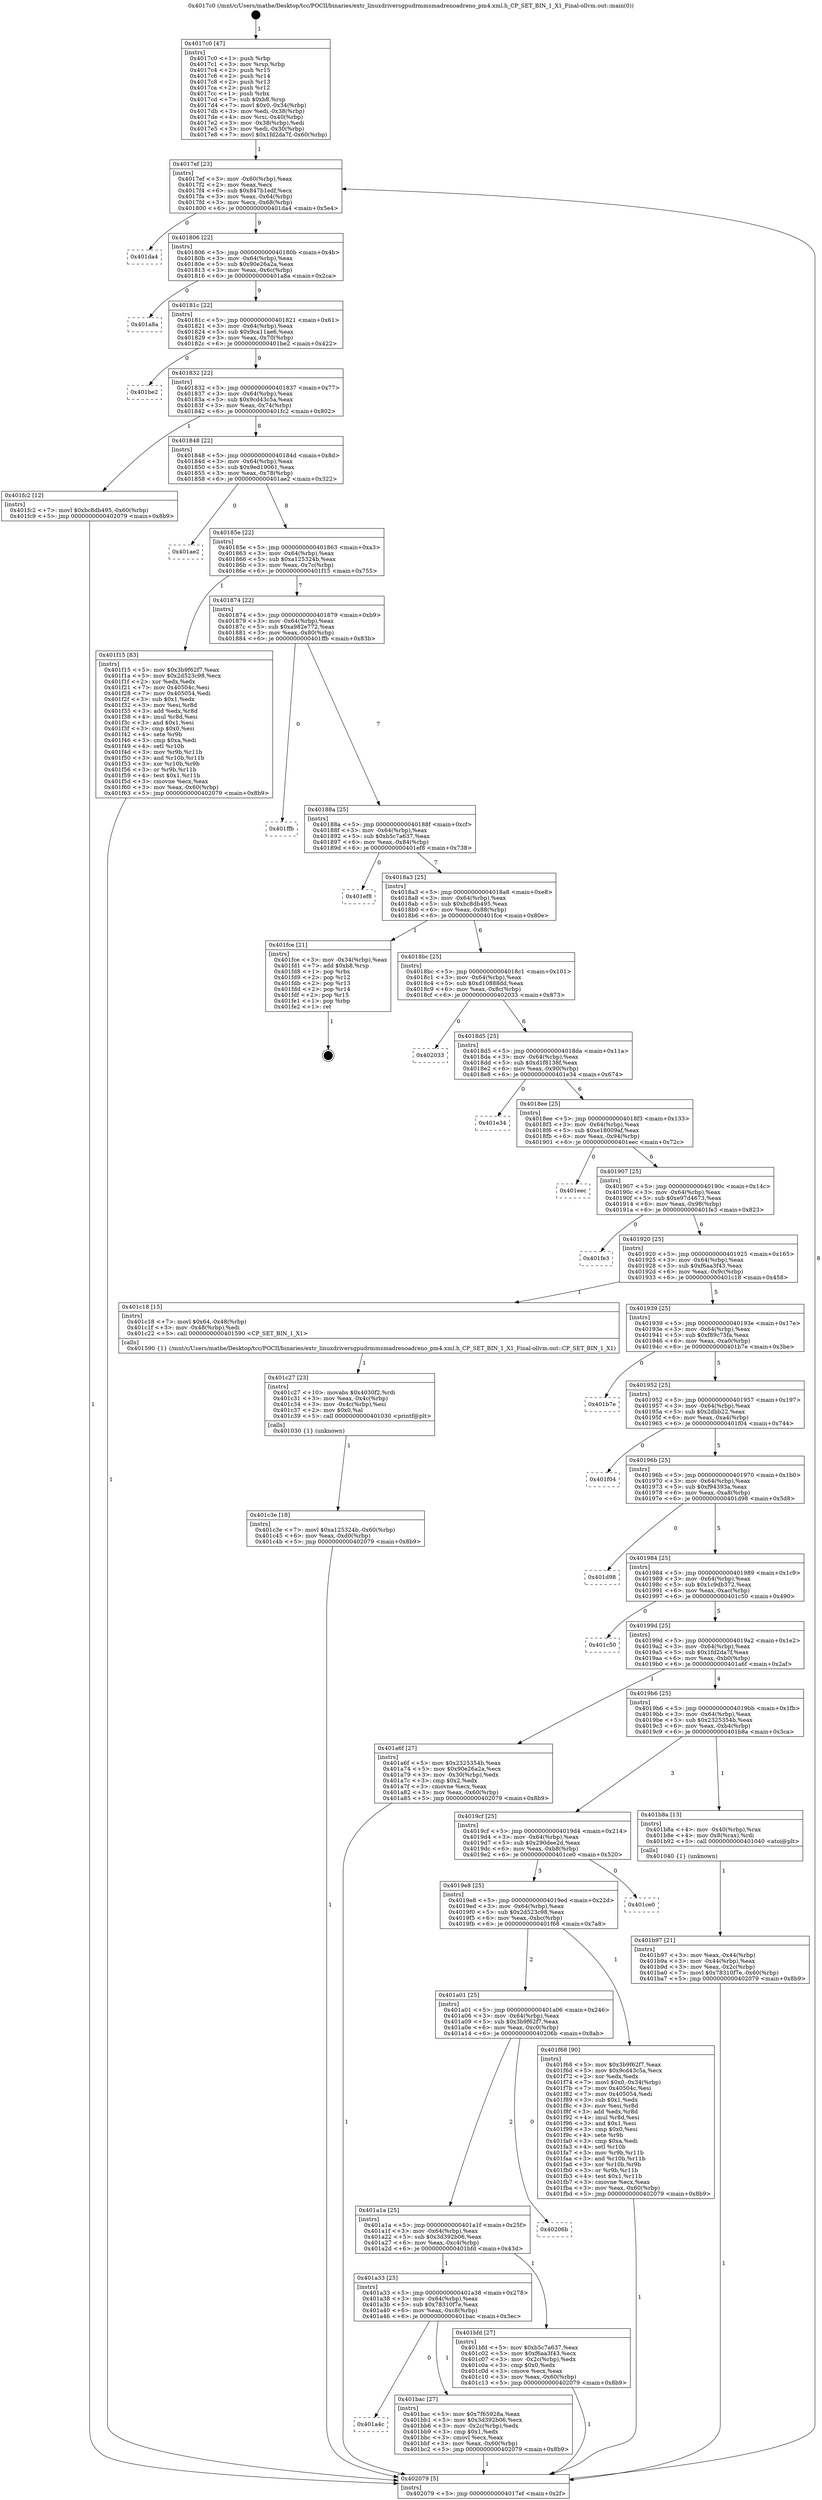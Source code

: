 digraph "0x4017c0" {
  label = "0x4017c0 (/mnt/c/Users/mathe/Desktop/tcc/POCII/binaries/extr_linuxdriversgpudrmmsmadrenoadreno_pm4.xml.h_CP_SET_BIN_1_X1_Final-ollvm.out::main(0))"
  labelloc = "t"
  node[shape=record]

  Entry [label="",width=0.3,height=0.3,shape=circle,fillcolor=black,style=filled]
  "0x4017ef" [label="{
     0x4017ef [23]\l
     | [instrs]\l
     &nbsp;&nbsp;0x4017ef \<+3\>: mov -0x60(%rbp),%eax\l
     &nbsp;&nbsp;0x4017f2 \<+2\>: mov %eax,%ecx\l
     &nbsp;&nbsp;0x4017f4 \<+6\>: sub $0x847b1edf,%ecx\l
     &nbsp;&nbsp;0x4017fa \<+3\>: mov %eax,-0x64(%rbp)\l
     &nbsp;&nbsp;0x4017fd \<+3\>: mov %ecx,-0x68(%rbp)\l
     &nbsp;&nbsp;0x401800 \<+6\>: je 0000000000401da4 \<main+0x5e4\>\l
  }"]
  "0x401da4" [label="{
     0x401da4\l
  }", style=dashed]
  "0x401806" [label="{
     0x401806 [22]\l
     | [instrs]\l
     &nbsp;&nbsp;0x401806 \<+5\>: jmp 000000000040180b \<main+0x4b\>\l
     &nbsp;&nbsp;0x40180b \<+3\>: mov -0x64(%rbp),%eax\l
     &nbsp;&nbsp;0x40180e \<+5\>: sub $0x90e26a2a,%eax\l
     &nbsp;&nbsp;0x401813 \<+3\>: mov %eax,-0x6c(%rbp)\l
     &nbsp;&nbsp;0x401816 \<+6\>: je 0000000000401a8a \<main+0x2ca\>\l
  }"]
  Exit [label="",width=0.3,height=0.3,shape=circle,fillcolor=black,style=filled,peripheries=2]
  "0x401a8a" [label="{
     0x401a8a\l
  }", style=dashed]
  "0x40181c" [label="{
     0x40181c [22]\l
     | [instrs]\l
     &nbsp;&nbsp;0x40181c \<+5\>: jmp 0000000000401821 \<main+0x61\>\l
     &nbsp;&nbsp;0x401821 \<+3\>: mov -0x64(%rbp),%eax\l
     &nbsp;&nbsp;0x401824 \<+5\>: sub $0x9ca11ae6,%eax\l
     &nbsp;&nbsp;0x401829 \<+3\>: mov %eax,-0x70(%rbp)\l
     &nbsp;&nbsp;0x40182c \<+6\>: je 0000000000401be2 \<main+0x422\>\l
  }"]
  "0x401c3e" [label="{
     0x401c3e [18]\l
     | [instrs]\l
     &nbsp;&nbsp;0x401c3e \<+7\>: movl $0xa125324b,-0x60(%rbp)\l
     &nbsp;&nbsp;0x401c45 \<+6\>: mov %eax,-0xd0(%rbp)\l
     &nbsp;&nbsp;0x401c4b \<+5\>: jmp 0000000000402079 \<main+0x8b9\>\l
  }"]
  "0x401be2" [label="{
     0x401be2\l
  }", style=dashed]
  "0x401832" [label="{
     0x401832 [22]\l
     | [instrs]\l
     &nbsp;&nbsp;0x401832 \<+5\>: jmp 0000000000401837 \<main+0x77\>\l
     &nbsp;&nbsp;0x401837 \<+3\>: mov -0x64(%rbp),%eax\l
     &nbsp;&nbsp;0x40183a \<+5\>: sub $0x9cd43c5a,%eax\l
     &nbsp;&nbsp;0x40183f \<+3\>: mov %eax,-0x74(%rbp)\l
     &nbsp;&nbsp;0x401842 \<+6\>: je 0000000000401fc2 \<main+0x802\>\l
  }"]
  "0x401c27" [label="{
     0x401c27 [23]\l
     | [instrs]\l
     &nbsp;&nbsp;0x401c27 \<+10\>: movabs $0x4030f2,%rdi\l
     &nbsp;&nbsp;0x401c31 \<+3\>: mov %eax,-0x4c(%rbp)\l
     &nbsp;&nbsp;0x401c34 \<+3\>: mov -0x4c(%rbp),%esi\l
     &nbsp;&nbsp;0x401c37 \<+2\>: mov $0x0,%al\l
     &nbsp;&nbsp;0x401c39 \<+5\>: call 0000000000401030 \<printf@plt\>\l
     | [calls]\l
     &nbsp;&nbsp;0x401030 \{1\} (unknown)\l
  }"]
  "0x401fc2" [label="{
     0x401fc2 [12]\l
     | [instrs]\l
     &nbsp;&nbsp;0x401fc2 \<+7\>: movl $0xbc8db495,-0x60(%rbp)\l
     &nbsp;&nbsp;0x401fc9 \<+5\>: jmp 0000000000402079 \<main+0x8b9\>\l
  }"]
  "0x401848" [label="{
     0x401848 [22]\l
     | [instrs]\l
     &nbsp;&nbsp;0x401848 \<+5\>: jmp 000000000040184d \<main+0x8d\>\l
     &nbsp;&nbsp;0x40184d \<+3\>: mov -0x64(%rbp),%eax\l
     &nbsp;&nbsp;0x401850 \<+5\>: sub $0x9ed19061,%eax\l
     &nbsp;&nbsp;0x401855 \<+3\>: mov %eax,-0x78(%rbp)\l
     &nbsp;&nbsp;0x401858 \<+6\>: je 0000000000401ae2 \<main+0x322\>\l
  }"]
  "0x401a4c" [label="{
     0x401a4c\l
  }", style=dashed]
  "0x401ae2" [label="{
     0x401ae2\l
  }", style=dashed]
  "0x40185e" [label="{
     0x40185e [22]\l
     | [instrs]\l
     &nbsp;&nbsp;0x40185e \<+5\>: jmp 0000000000401863 \<main+0xa3\>\l
     &nbsp;&nbsp;0x401863 \<+3\>: mov -0x64(%rbp),%eax\l
     &nbsp;&nbsp;0x401866 \<+5\>: sub $0xa125324b,%eax\l
     &nbsp;&nbsp;0x40186b \<+3\>: mov %eax,-0x7c(%rbp)\l
     &nbsp;&nbsp;0x40186e \<+6\>: je 0000000000401f15 \<main+0x755\>\l
  }"]
  "0x401bac" [label="{
     0x401bac [27]\l
     | [instrs]\l
     &nbsp;&nbsp;0x401bac \<+5\>: mov $0x7f65928a,%eax\l
     &nbsp;&nbsp;0x401bb1 \<+5\>: mov $0x3d392b06,%ecx\l
     &nbsp;&nbsp;0x401bb6 \<+3\>: mov -0x2c(%rbp),%edx\l
     &nbsp;&nbsp;0x401bb9 \<+3\>: cmp $0x1,%edx\l
     &nbsp;&nbsp;0x401bbc \<+3\>: cmovl %ecx,%eax\l
     &nbsp;&nbsp;0x401bbf \<+3\>: mov %eax,-0x60(%rbp)\l
     &nbsp;&nbsp;0x401bc2 \<+5\>: jmp 0000000000402079 \<main+0x8b9\>\l
  }"]
  "0x401f15" [label="{
     0x401f15 [83]\l
     | [instrs]\l
     &nbsp;&nbsp;0x401f15 \<+5\>: mov $0x3b9f62f7,%eax\l
     &nbsp;&nbsp;0x401f1a \<+5\>: mov $0x2d523c98,%ecx\l
     &nbsp;&nbsp;0x401f1f \<+2\>: xor %edx,%edx\l
     &nbsp;&nbsp;0x401f21 \<+7\>: mov 0x40504c,%esi\l
     &nbsp;&nbsp;0x401f28 \<+7\>: mov 0x405054,%edi\l
     &nbsp;&nbsp;0x401f2f \<+3\>: sub $0x1,%edx\l
     &nbsp;&nbsp;0x401f32 \<+3\>: mov %esi,%r8d\l
     &nbsp;&nbsp;0x401f35 \<+3\>: add %edx,%r8d\l
     &nbsp;&nbsp;0x401f38 \<+4\>: imul %r8d,%esi\l
     &nbsp;&nbsp;0x401f3c \<+3\>: and $0x1,%esi\l
     &nbsp;&nbsp;0x401f3f \<+3\>: cmp $0x0,%esi\l
     &nbsp;&nbsp;0x401f42 \<+4\>: sete %r9b\l
     &nbsp;&nbsp;0x401f46 \<+3\>: cmp $0xa,%edi\l
     &nbsp;&nbsp;0x401f49 \<+4\>: setl %r10b\l
     &nbsp;&nbsp;0x401f4d \<+3\>: mov %r9b,%r11b\l
     &nbsp;&nbsp;0x401f50 \<+3\>: and %r10b,%r11b\l
     &nbsp;&nbsp;0x401f53 \<+3\>: xor %r10b,%r9b\l
     &nbsp;&nbsp;0x401f56 \<+3\>: or %r9b,%r11b\l
     &nbsp;&nbsp;0x401f59 \<+4\>: test $0x1,%r11b\l
     &nbsp;&nbsp;0x401f5d \<+3\>: cmovne %ecx,%eax\l
     &nbsp;&nbsp;0x401f60 \<+3\>: mov %eax,-0x60(%rbp)\l
     &nbsp;&nbsp;0x401f63 \<+5\>: jmp 0000000000402079 \<main+0x8b9\>\l
  }"]
  "0x401874" [label="{
     0x401874 [22]\l
     | [instrs]\l
     &nbsp;&nbsp;0x401874 \<+5\>: jmp 0000000000401879 \<main+0xb9\>\l
     &nbsp;&nbsp;0x401879 \<+3\>: mov -0x64(%rbp),%eax\l
     &nbsp;&nbsp;0x40187c \<+5\>: sub $0xa982e772,%eax\l
     &nbsp;&nbsp;0x401881 \<+3\>: mov %eax,-0x80(%rbp)\l
     &nbsp;&nbsp;0x401884 \<+6\>: je 0000000000401ffb \<main+0x83b\>\l
  }"]
  "0x401a33" [label="{
     0x401a33 [25]\l
     | [instrs]\l
     &nbsp;&nbsp;0x401a33 \<+5\>: jmp 0000000000401a38 \<main+0x278\>\l
     &nbsp;&nbsp;0x401a38 \<+3\>: mov -0x64(%rbp),%eax\l
     &nbsp;&nbsp;0x401a3b \<+5\>: sub $0x78310f7e,%eax\l
     &nbsp;&nbsp;0x401a40 \<+6\>: mov %eax,-0xc8(%rbp)\l
     &nbsp;&nbsp;0x401a46 \<+6\>: je 0000000000401bac \<main+0x3ec\>\l
  }"]
  "0x401ffb" [label="{
     0x401ffb\l
  }", style=dashed]
  "0x40188a" [label="{
     0x40188a [25]\l
     | [instrs]\l
     &nbsp;&nbsp;0x40188a \<+5\>: jmp 000000000040188f \<main+0xcf\>\l
     &nbsp;&nbsp;0x40188f \<+3\>: mov -0x64(%rbp),%eax\l
     &nbsp;&nbsp;0x401892 \<+5\>: sub $0xb5c7a637,%eax\l
     &nbsp;&nbsp;0x401897 \<+6\>: mov %eax,-0x84(%rbp)\l
     &nbsp;&nbsp;0x40189d \<+6\>: je 0000000000401ef8 \<main+0x738\>\l
  }"]
  "0x401bfd" [label="{
     0x401bfd [27]\l
     | [instrs]\l
     &nbsp;&nbsp;0x401bfd \<+5\>: mov $0xb5c7a637,%eax\l
     &nbsp;&nbsp;0x401c02 \<+5\>: mov $0xf6aa3f43,%ecx\l
     &nbsp;&nbsp;0x401c07 \<+3\>: mov -0x2c(%rbp),%edx\l
     &nbsp;&nbsp;0x401c0a \<+3\>: cmp $0x0,%edx\l
     &nbsp;&nbsp;0x401c0d \<+3\>: cmove %ecx,%eax\l
     &nbsp;&nbsp;0x401c10 \<+3\>: mov %eax,-0x60(%rbp)\l
     &nbsp;&nbsp;0x401c13 \<+5\>: jmp 0000000000402079 \<main+0x8b9\>\l
  }"]
  "0x401ef8" [label="{
     0x401ef8\l
  }", style=dashed]
  "0x4018a3" [label="{
     0x4018a3 [25]\l
     | [instrs]\l
     &nbsp;&nbsp;0x4018a3 \<+5\>: jmp 00000000004018a8 \<main+0xe8\>\l
     &nbsp;&nbsp;0x4018a8 \<+3\>: mov -0x64(%rbp),%eax\l
     &nbsp;&nbsp;0x4018ab \<+5\>: sub $0xbc8db495,%eax\l
     &nbsp;&nbsp;0x4018b0 \<+6\>: mov %eax,-0x88(%rbp)\l
     &nbsp;&nbsp;0x4018b6 \<+6\>: je 0000000000401fce \<main+0x80e\>\l
  }"]
  "0x401a1a" [label="{
     0x401a1a [25]\l
     | [instrs]\l
     &nbsp;&nbsp;0x401a1a \<+5\>: jmp 0000000000401a1f \<main+0x25f\>\l
     &nbsp;&nbsp;0x401a1f \<+3\>: mov -0x64(%rbp),%eax\l
     &nbsp;&nbsp;0x401a22 \<+5\>: sub $0x3d392b06,%eax\l
     &nbsp;&nbsp;0x401a27 \<+6\>: mov %eax,-0xc4(%rbp)\l
     &nbsp;&nbsp;0x401a2d \<+6\>: je 0000000000401bfd \<main+0x43d\>\l
  }"]
  "0x401fce" [label="{
     0x401fce [21]\l
     | [instrs]\l
     &nbsp;&nbsp;0x401fce \<+3\>: mov -0x34(%rbp),%eax\l
     &nbsp;&nbsp;0x401fd1 \<+7\>: add $0xb8,%rsp\l
     &nbsp;&nbsp;0x401fd8 \<+1\>: pop %rbx\l
     &nbsp;&nbsp;0x401fd9 \<+2\>: pop %r12\l
     &nbsp;&nbsp;0x401fdb \<+2\>: pop %r13\l
     &nbsp;&nbsp;0x401fdd \<+2\>: pop %r14\l
     &nbsp;&nbsp;0x401fdf \<+2\>: pop %r15\l
     &nbsp;&nbsp;0x401fe1 \<+1\>: pop %rbp\l
     &nbsp;&nbsp;0x401fe2 \<+1\>: ret\l
  }"]
  "0x4018bc" [label="{
     0x4018bc [25]\l
     | [instrs]\l
     &nbsp;&nbsp;0x4018bc \<+5\>: jmp 00000000004018c1 \<main+0x101\>\l
     &nbsp;&nbsp;0x4018c1 \<+3\>: mov -0x64(%rbp),%eax\l
     &nbsp;&nbsp;0x4018c4 \<+5\>: sub $0xd10888dd,%eax\l
     &nbsp;&nbsp;0x4018c9 \<+6\>: mov %eax,-0x8c(%rbp)\l
     &nbsp;&nbsp;0x4018cf \<+6\>: je 0000000000402033 \<main+0x873\>\l
  }"]
  "0x40206b" [label="{
     0x40206b\l
  }", style=dashed]
  "0x402033" [label="{
     0x402033\l
  }", style=dashed]
  "0x4018d5" [label="{
     0x4018d5 [25]\l
     | [instrs]\l
     &nbsp;&nbsp;0x4018d5 \<+5\>: jmp 00000000004018da \<main+0x11a\>\l
     &nbsp;&nbsp;0x4018da \<+3\>: mov -0x64(%rbp),%eax\l
     &nbsp;&nbsp;0x4018dd \<+5\>: sub $0xd1f8138f,%eax\l
     &nbsp;&nbsp;0x4018e2 \<+6\>: mov %eax,-0x90(%rbp)\l
     &nbsp;&nbsp;0x4018e8 \<+6\>: je 0000000000401e34 \<main+0x674\>\l
  }"]
  "0x401a01" [label="{
     0x401a01 [25]\l
     | [instrs]\l
     &nbsp;&nbsp;0x401a01 \<+5\>: jmp 0000000000401a06 \<main+0x246\>\l
     &nbsp;&nbsp;0x401a06 \<+3\>: mov -0x64(%rbp),%eax\l
     &nbsp;&nbsp;0x401a09 \<+5\>: sub $0x3b9f62f7,%eax\l
     &nbsp;&nbsp;0x401a0e \<+6\>: mov %eax,-0xc0(%rbp)\l
     &nbsp;&nbsp;0x401a14 \<+6\>: je 000000000040206b \<main+0x8ab\>\l
  }"]
  "0x401e34" [label="{
     0x401e34\l
  }", style=dashed]
  "0x4018ee" [label="{
     0x4018ee [25]\l
     | [instrs]\l
     &nbsp;&nbsp;0x4018ee \<+5\>: jmp 00000000004018f3 \<main+0x133\>\l
     &nbsp;&nbsp;0x4018f3 \<+3\>: mov -0x64(%rbp),%eax\l
     &nbsp;&nbsp;0x4018f6 \<+5\>: sub $0xe18009af,%eax\l
     &nbsp;&nbsp;0x4018fb \<+6\>: mov %eax,-0x94(%rbp)\l
     &nbsp;&nbsp;0x401901 \<+6\>: je 0000000000401eec \<main+0x72c\>\l
  }"]
  "0x401f68" [label="{
     0x401f68 [90]\l
     | [instrs]\l
     &nbsp;&nbsp;0x401f68 \<+5\>: mov $0x3b9f62f7,%eax\l
     &nbsp;&nbsp;0x401f6d \<+5\>: mov $0x9cd43c5a,%ecx\l
     &nbsp;&nbsp;0x401f72 \<+2\>: xor %edx,%edx\l
     &nbsp;&nbsp;0x401f74 \<+7\>: movl $0x0,-0x34(%rbp)\l
     &nbsp;&nbsp;0x401f7b \<+7\>: mov 0x40504c,%esi\l
     &nbsp;&nbsp;0x401f82 \<+7\>: mov 0x405054,%edi\l
     &nbsp;&nbsp;0x401f89 \<+3\>: sub $0x1,%edx\l
     &nbsp;&nbsp;0x401f8c \<+3\>: mov %esi,%r8d\l
     &nbsp;&nbsp;0x401f8f \<+3\>: add %edx,%r8d\l
     &nbsp;&nbsp;0x401f92 \<+4\>: imul %r8d,%esi\l
     &nbsp;&nbsp;0x401f96 \<+3\>: and $0x1,%esi\l
     &nbsp;&nbsp;0x401f99 \<+3\>: cmp $0x0,%esi\l
     &nbsp;&nbsp;0x401f9c \<+4\>: sete %r9b\l
     &nbsp;&nbsp;0x401fa0 \<+3\>: cmp $0xa,%edi\l
     &nbsp;&nbsp;0x401fa3 \<+4\>: setl %r10b\l
     &nbsp;&nbsp;0x401fa7 \<+3\>: mov %r9b,%r11b\l
     &nbsp;&nbsp;0x401faa \<+3\>: and %r10b,%r11b\l
     &nbsp;&nbsp;0x401fad \<+3\>: xor %r10b,%r9b\l
     &nbsp;&nbsp;0x401fb0 \<+3\>: or %r9b,%r11b\l
     &nbsp;&nbsp;0x401fb3 \<+4\>: test $0x1,%r11b\l
     &nbsp;&nbsp;0x401fb7 \<+3\>: cmovne %ecx,%eax\l
     &nbsp;&nbsp;0x401fba \<+3\>: mov %eax,-0x60(%rbp)\l
     &nbsp;&nbsp;0x401fbd \<+5\>: jmp 0000000000402079 \<main+0x8b9\>\l
  }"]
  "0x401eec" [label="{
     0x401eec\l
  }", style=dashed]
  "0x401907" [label="{
     0x401907 [25]\l
     | [instrs]\l
     &nbsp;&nbsp;0x401907 \<+5\>: jmp 000000000040190c \<main+0x14c\>\l
     &nbsp;&nbsp;0x40190c \<+3\>: mov -0x64(%rbp),%eax\l
     &nbsp;&nbsp;0x40190f \<+5\>: sub $0xe97d4673,%eax\l
     &nbsp;&nbsp;0x401914 \<+6\>: mov %eax,-0x98(%rbp)\l
     &nbsp;&nbsp;0x40191a \<+6\>: je 0000000000401fe3 \<main+0x823\>\l
  }"]
  "0x4019e8" [label="{
     0x4019e8 [25]\l
     | [instrs]\l
     &nbsp;&nbsp;0x4019e8 \<+5\>: jmp 00000000004019ed \<main+0x22d\>\l
     &nbsp;&nbsp;0x4019ed \<+3\>: mov -0x64(%rbp),%eax\l
     &nbsp;&nbsp;0x4019f0 \<+5\>: sub $0x2d523c98,%eax\l
     &nbsp;&nbsp;0x4019f5 \<+6\>: mov %eax,-0xbc(%rbp)\l
     &nbsp;&nbsp;0x4019fb \<+6\>: je 0000000000401f68 \<main+0x7a8\>\l
  }"]
  "0x401fe3" [label="{
     0x401fe3\l
  }", style=dashed]
  "0x401920" [label="{
     0x401920 [25]\l
     | [instrs]\l
     &nbsp;&nbsp;0x401920 \<+5\>: jmp 0000000000401925 \<main+0x165\>\l
     &nbsp;&nbsp;0x401925 \<+3\>: mov -0x64(%rbp),%eax\l
     &nbsp;&nbsp;0x401928 \<+5\>: sub $0xf6aa3f43,%eax\l
     &nbsp;&nbsp;0x40192d \<+6\>: mov %eax,-0x9c(%rbp)\l
     &nbsp;&nbsp;0x401933 \<+6\>: je 0000000000401c18 \<main+0x458\>\l
  }"]
  "0x401ce0" [label="{
     0x401ce0\l
  }", style=dashed]
  "0x401c18" [label="{
     0x401c18 [15]\l
     | [instrs]\l
     &nbsp;&nbsp;0x401c18 \<+7\>: movl $0x64,-0x48(%rbp)\l
     &nbsp;&nbsp;0x401c1f \<+3\>: mov -0x48(%rbp),%edi\l
     &nbsp;&nbsp;0x401c22 \<+5\>: call 0000000000401590 \<CP_SET_BIN_1_X1\>\l
     | [calls]\l
     &nbsp;&nbsp;0x401590 \{1\} (/mnt/c/Users/mathe/Desktop/tcc/POCII/binaries/extr_linuxdriversgpudrmmsmadrenoadreno_pm4.xml.h_CP_SET_BIN_1_X1_Final-ollvm.out::CP_SET_BIN_1_X1)\l
  }"]
  "0x401939" [label="{
     0x401939 [25]\l
     | [instrs]\l
     &nbsp;&nbsp;0x401939 \<+5\>: jmp 000000000040193e \<main+0x17e\>\l
     &nbsp;&nbsp;0x40193e \<+3\>: mov -0x64(%rbp),%eax\l
     &nbsp;&nbsp;0x401941 \<+5\>: sub $0xf89c75fa,%eax\l
     &nbsp;&nbsp;0x401946 \<+6\>: mov %eax,-0xa0(%rbp)\l
     &nbsp;&nbsp;0x40194c \<+6\>: je 0000000000401b7e \<main+0x3be\>\l
  }"]
  "0x401b97" [label="{
     0x401b97 [21]\l
     | [instrs]\l
     &nbsp;&nbsp;0x401b97 \<+3\>: mov %eax,-0x44(%rbp)\l
     &nbsp;&nbsp;0x401b9a \<+3\>: mov -0x44(%rbp),%eax\l
     &nbsp;&nbsp;0x401b9d \<+3\>: mov %eax,-0x2c(%rbp)\l
     &nbsp;&nbsp;0x401ba0 \<+7\>: movl $0x78310f7e,-0x60(%rbp)\l
     &nbsp;&nbsp;0x401ba7 \<+5\>: jmp 0000000000402079 \<main+0x8b9\>\l
  }"]
  "0x401b7e" [label="{
     0x401b7e\l
  }", style=dashed]
  "0x401952" [label="{
     0x401952 [25]\l
     | [instrs]\l
     &nbsp;&nbsp;0x401952 \<+5\>: jmp 0000000000401957 \<main+0x197\>\l
     &nbsp;&nbsp;0x401957 \<+3\>: mov -0x64(%rbp),%eax\l
     &nbsp;&nbsp;0x40195a \<+5\>: sub $0x2dbb22,%eax\l
     &nbsp;&nbsp;0x40195f \<+6\>: mov %eax,-0xa4(%rbp)\l
     &nbsp;&nbsp;0x401965 \<+6\>: je 0000000000401f04 \<main+0x744\>\l
  }"]
  "0x4019cf" [label="{
     0x4019cf [25]\l
     | [instrs]\l
     &nbsp;&nbsp;0x4019cf \<+5\>: jmp 00000000004019d4 \<main+0x214\>\l
     &nbsp;&nbsp;0x4019d4 \<+3\>: mov -0x64(%rbp),%eax\l
     &nbsp;&nbsp;0x4019d7 \<+5\>: sub $0x290dee2d,%eax\l
     &nbsp;&nbsp;0x4019dc \<+6\>: mov %eax,-0xb8(%rbp)\l
     &nbsp;&nbsp;0x4019e2 \<+6\>: je 0000000000401ce0 \<main+0x520\>\l
  }"]
  "0x401f04" [label="{
     0x401f04\l
  }", style=dashed]
  "0x40196b" [label="{
     0x40196b [25]\l
     | [instrs]\l
     &nbsp;&nbsp;0x40196b \<+5\>: jmp 0000000000401970 \<main+0x1b0\>\l
     &nbsp;&nbsp;0x401970 \<+3\>: mov -0x64(%rbp),%eax\l
     &nbsp;&nbsp;0x401973 \<+5\>: sub $0xf94393a,%eax\l
     &nbsp;&nbsp;0x401978 \<+6\>: mov %eax,-0xa8(%rbp)\l
     &nbsp;&nbsp;0x40197e \<+6\>: je 0000000000401d98 \<main+0x5d8\>\l
  }"]
  "0x401b8a" [label="{
     0x401b8a [13]\l
     | [instrs]\l
     &nbsp;&nbsp;0x401b8a \<+4\>: mov -0x40(%rbp),%rax\l
     &nbsp;&nbsp;0x401b8e \<+4\>: mov 0x8(%rax),%rdi\l
     &nbsp;&nbsp;0x401b92 \<+5\>: call 0000000000401040 \<atoi@plt\>\l
     | [calls]\l
     &nbsp;&nbsp;0x401040 \{1\} (unknown)\l
  }"]
  "0x401d98" [label="{
     0x401d98\l
  }", style=dashed]
  "0x401984" [label="{
     0x401984 [25]\l
     | [instrs]\l
     &nbsp;&nbsp;0x401984 \<+5\>: jmp 0000000000401989 \<main+0x1c9\>\l
     &nbsp;&nbsp;0x401989 \<+3\>: mov -0x64(%rbp),%eax\l
     &nbsp;&nbsp;0x40198c \<+5\>: sub $0x1c9db372,%eax\l
     &nbsp;&nbsp;0x401991 \<+6\>: mov %eax,-0xac(%rbp)\l
     &nbsp;&nbsp;0x401997 \<+6\>: je 0000000000401c50 \<main+0x490\>\l
  }"]
  "0x4017c0" [label="{
     0x4017c0 [47]\l
     | [instrs]\l
     &nbsp;&nbsp;0x4017c0 \<+1\>: push %rbp\l
     &nbsp;&nbsp;0x4017c1 \<+3\>: mov %rsp,%rbp\l
     &nbsp;&nbsp;0x4017c4 \<+2\>: push %r15\l
     &nbsp;&nbsp;0x4017c6 \<+2\>: push %r14\l
     &nbsp;&nbsp;0x4017c8 \<+2\>: push %r13\l
     &nbsp;&nbsp;0x4017ca \<+2\>: push %r12\l
     &nbsp;&nbsp;0x4017cc \<+1\>: push %rbx\l
     &nbsp;&nbsp;0x4017cd \<+7\>: sub $0xb8,%rsp\l
     &nbsp;&nbsp;0x4017d4 \<+7\>: movl $0x0,-0x34(%rbp)\l
     &nbsp;&nbsp;0x4017db \<+3\>: mov %edi,-0x38(%rbp)\l
     &nbsp;&nbsp;0x4017de \<+4\>: mov %rsi,-0x40(%rbp)\l
     &nbsp;&nbsp;0x4017e2 \<+3\>: mov -0x38(%rbp),%edi\l
     &nbsp;&nbsp;0x4017e5 \<+3\>: mov %edi,-0x30(%rbp)\l
     &nbsp;&nbsp;0x4017e8 \<+7\>: movl $0x1fd2da7f,-0x60(%rbp)\l
  }"]
  "0x401c50" [label="{
     0x401c50\l
  }", style=dashed]
  "0x40199d" [label="{
     0x40199d [25]\l
     | [instrs]\l
     &nbsp;&nbsp;0x40199d \<+5\>: jmp 00000000004019a2 \<main+0x1e2\>\l
     &nbsp;&nbsp;0x4019a2 \<+3\>: mov -0x64(%rbp),%eax\l
     &nbsp;&nbsp;0x4019a5 \<+5\>: sub $0x1fd2da7f,%eax\l
     &nbsp;&nbsp;0x4019aa \<+6\>: mov %eax,-0xb0(%rbp)\l
     &nbsp;&nbsp;0x4019b0 \<+6\>: je 0000000000401a6f \<main+0x2af\>\l
  }"]
  "0x402079" [label="{
     0x402079 [5]\l
     | [instrs]\l
     &nbsp;&nbsp;0x402079 \<+5\>: jmp 00000000004017ef \<main+0x2f\>\l
  }"]
  "0x401a6f" [label="{
     0x401a6f [27]\l
     | [instrs]\l
     &nbsp;&nbsp;0x401a6f \<+5\>: mov $0x2325354b,%eax\l
     &nbsp;&nbsp;0x401a74 \<+5\>: mov $0x90e26a2a,%ecx\l
     &nbsp;&nbsp;0x401a79 \<+3\>: mov -0x30(%rbp),%edx\l
     &nbsp;&nbsp;0x401a7c \<+3\>: cmp $0x2,%edx\l
     &nbsp;&nbsp;0x401a7f \<+3\>: cmovne %ecx,%eax\l
     &nbsp;&nbsp;0x401a82 \<+3\>: mov %eax,-0x60(%rbp)\l
     &nbsp;&nbsp;0x401a85 \<+5\>: jmp 0000000000402079 \<main+0x8b9\>\l
  }"]
  "0x4019b6" [label="{
     0x4019b6 [25]\l
     | [instrs]\l
     &nbsp;&nbsp;0x4019b6 \<+5\>: jmp 00000000004019bb \<main+0x1fb\>\l
     &nbsp;&nbsp;0x4019bb \<+3\>: mov -0x64(%rbp),%eax\l
     &nbsp;&nbsp;0x4019be \<+5\>: sub $0x2325354b,%eax\l
     &nbsp;&nbsp;0x4019c3 \<+6\>: mov %eax,-0xb4(%rbp)\l
     &nbsp;&nbsp;0x4019c9 \<+6\>: je 0000000000401b8a \<main+0x3ca\>\l
  }"]
  Entry -> "0x4017c0" [label=" 1"]
  "0x4017ef" -> "0x401da4" [label=" 0"]
  "0x4017ef" -> "0x401806" [label=" 9"]
  "0x401fce" -> Exit [label=" 1"]
  "0x401806" -> "0x401a8a" [label=" 0"]
  "0x401806" -> "0x40181c" [label=" 9"]
  "0x401fc2" -> "0x402079" [label=" 1"]
  "0x40181c" -> "0x401be2" [label=" 0"]
  "0x40181c" -> "0x401832" [label=" 9"]
  "0x401f68" -> "0x402079" [label=" 1"]
  "0x401832" -> "0x401fc2" [label=" 1"]
  "0x401832" -> "0x401848" [label=" 8"]
  "0x401f15" -> "0x402079" [label=" 1"]
  "0x401848" -> "0x401ae2" [label=" 0"]
  "0x401848" -> "0x40185e" [label=" 8"]
  "0x401c3e" -> "0x402079" [label=" 1"]
  "0x40185e" -> "0x401f15" [label=" 1"]
  "0x40185e" -> "0x401874" [label=" 7"]
  "0x401c27" -> "0x401c3e" [label=" 1"]
  "0x401874" -> "0x401ffb" [label=" 0"]
  "0x401874" -> "0x40188a" [label=" 7"]
  "0x401bfd" -> "0x402079" [label=" 1"]
  "0x40188a" -> "0x401ef8" [label=" 0"]
  "0x40188a" -> "0x4018a3" [label=" 7"]
  "0x401bac" -> "0x402079" [label=" 1"]
  "0x4018a3" -> "0x401fce" [label=" 1"]
  "0x4018a3" -> "0x4018bc" [label=" 6"]
  "0x401a33" -> "0x401bac" [label=" 1"]
  "0x4018bc" -> "0x402033" [label=" 0"]
  "0x4018bc" -> "0x4018d5" [label=" 6"]
  "0x401c18" -> "0x401c27" [label=" 1"]
  "0x4018d5" -> "0x401e34" [label=" 0"]
  "0x4018d5" -> "0x4018ee" [label=" 6"]
  "0x401a1a" -> "0x401bfd" [label=" 1"]
  "0x4018ee" -> "0x401eec" [label=" 0"]
  "0x4018ee" -> "0x401907" [label=" 6"]
  "0x401a33" -> "0x401a4c" [label=" 0"]
  "0x401907" -> "0x401fe3" [label=" 0"]
  "0x401907" -> "0x401920" [label=" 6"]
  "0x401a01" -> "0x40206b" [label=" 0"]
  "0x401920" -> "0x401c18" [label=" 1"]
  "0x401920" -> "0x401939" [label=" 5"]
  "0x401a1a" -> "0x401a33" [label=" 1"]
  "0x401939" -> "0x401b7e" [label=" 0"]
  "0x401939" -> "0x401952" [label=" 5"]
  "0x4019e8" -> "0x401f68" [label=" 1"]
  "0x401952" -> "0x401f04" [label=" 0"]
  "0x401952" -> "0x40196b" [label=" 5"]
  "0x401a01" -> "0x401a1a" [label=" 2"]
  "0x40196b" -> "0x401d98" [label=" 0"]
  "0x40196b" -> "0x401984" [label=" 5"]
  "0x4019cf" -> "0x4019e8" [label=" 3"]
  "0x401984" -> "0x401c50" [label=" 0"]
  "0x401984" -> "0x40199d" [label=" 5"]
  "0x4019e8" -> "0x401a01" [label=" 2"]
  "0x40199d" -> "0x401a6f" [label=" 1"]
  "0x40199d" -> "0x4019b6" [label=" 4"]
  "0x401a6f" -> "0x402079" [label=" 1"]
  "0x4017c0" -> "0x4017ef" [label=" 1"]
  "0x402079" -> "0x4017ef" [label=" 8"]
  "0x4019cf" -> "0x401ce0" [label=" 0"]
  "0x4019b6" -> "0x401b8a" [label=" 1"]
  "0x4019b6" -> "0x4019cf" [label=" 3"]
  "0x401b8a" -> "0x401b97" [label=" 1"]
  "0x401b97" -> "0x402079" [label=" 1"]
}

